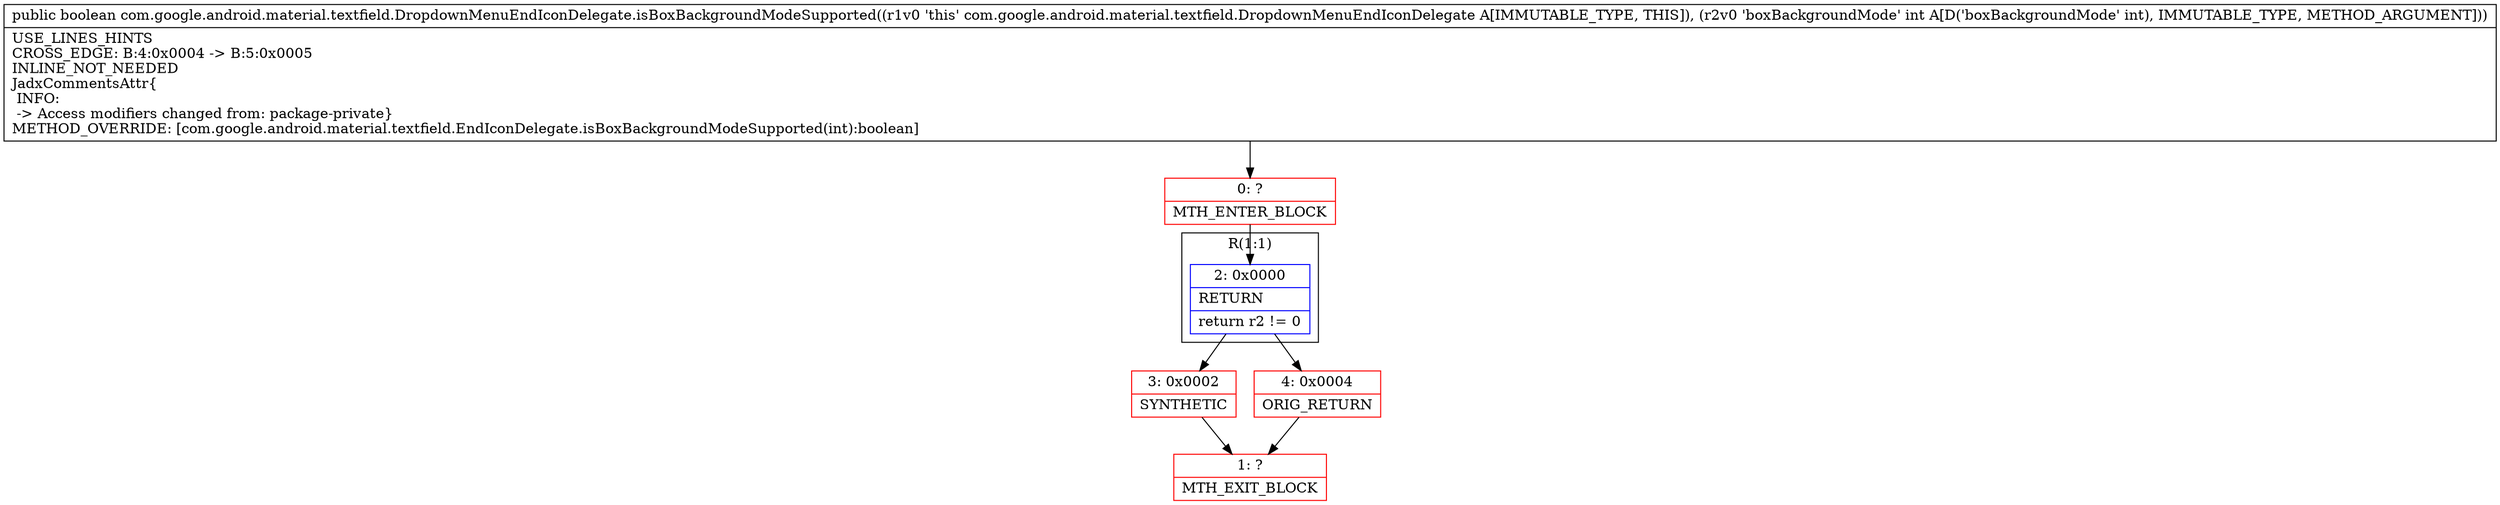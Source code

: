 digraph "CFG forcom.google.android.material.textfield.DropdownMenuEndIconDelegate.isBoxBackgroundModeSupported(I)Z" {
subgraph cluster_Region_1244424679 {
label = "R(1:1)";
node [shape=record,color=blue];
Node_2 [shape=record,label="{2\:\ 0x0000|RETURN\l|return r2 != 0\l}"];
}
Node_0 [shape=record,color=red,label="{0\:\ ?|MTH_ENTER_BLOCK\l}"];
Node_3 [shape=record,color=red,label="{3\:\ 0x0002|SYNTHETIC\l}"];
Node_1 [shape=record,color=red,label="{1\:\ ?|MTH_EXIT_BLOCK\l}"];
Node_4 [shape=record,color=red,label="{4\:\ 0x0004|ORIG_RETURN\l}"];
MethodNode[shape=record,label="{public boolean com.google.android.material.textfield.DropdownMenuEndIconDelegate.isBoxBackgroundModeSupported((r1v0 'this' com.google.android.material.textfield.DropdownMenuEndIconDelegate A[IMMUTABLE_TYPE, THIS]), (r2v0 'boxBackgroundMode' int A[D('boxBackgroundMode' int), IMMUTABLE_TYPE, METHOD_ARGUMENT]))  | USE_LINES_HINTS\lCROSS_EDGE: B:4:0x0004 \-\> B:5:0x0005\lINLINE_NOT_NEEDED\lJadxCommentsAttr\{\l INFO: \l \-\> Access modifiers changed from: package\-private\}\lMETHOD_OVERRIDE: [com.google.android.material.textfield.EndIconDelegate.isBoxBackgroundModeSupported(int):boolean]\l}"];
MethodNode -> Node_0;Node_2 -> Node_3;
Node_2 -> Node_4;
Node_0 -> Node_2;
Node_3 -> Node_1;
Node_4 -> Node_1;
}

